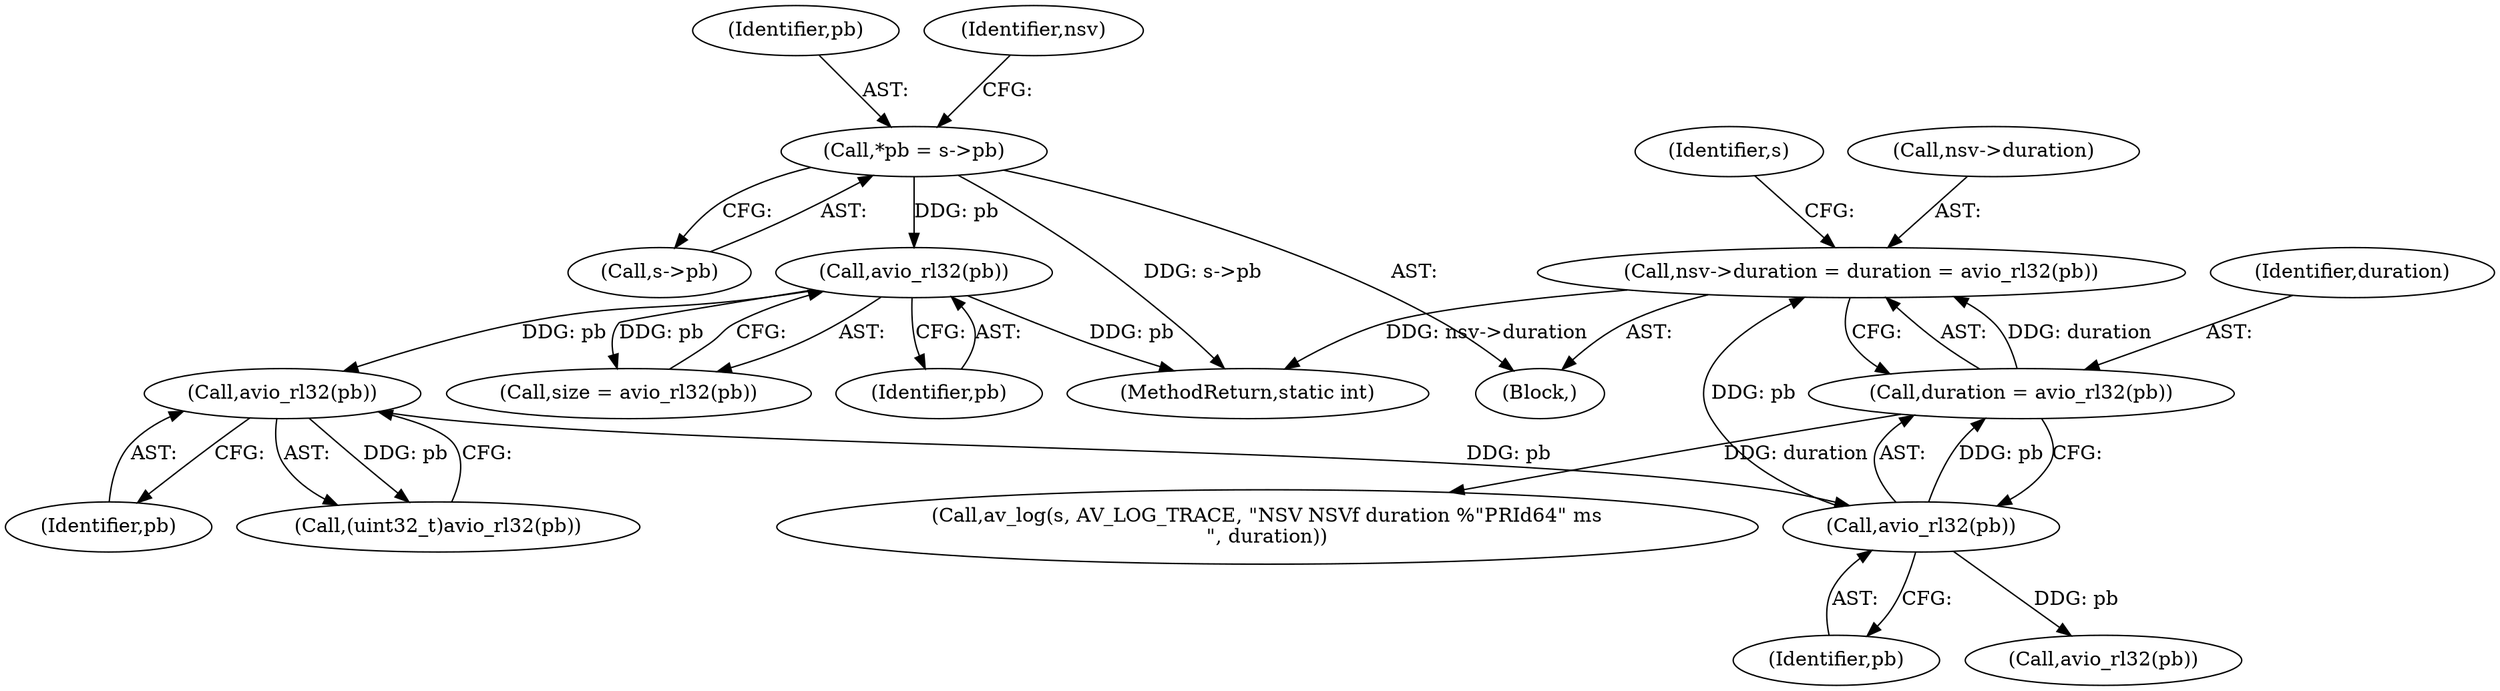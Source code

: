 digraph "0_FFmpeg_c24bcb553650b91e9eff15ef6e54ca73de2453b7@pointer" {
"1000163" [label="(Call,nsv->duration = duration = avio_rl32(pb))"];
"1000167" [label="(Call,duration = avio_rl32(pb))"];
"1000169" [label="(Call,avio_rl32(pb))"];
"1000151" [label="(Call,avio_rl32(pb))"];
"1000133" [label="(Call,avio_rl32(pb))"];
"1000115" [label="(Call,*pb = s->pb)"];
"1000164" [label="(Call,nsv->duration)"];
"1000169" [label="(Call,avio_rl32(pb))"];
"1000116" [label="(Identifier,pb)"];
"1000170" [label="(Identifier,pb)"];
"1000152" [label="(Identifier,pb)"];
"1000128" [label="(Identifier,nsv)"];
"1000107" [label="(Block,)"];
"1000133" [label="(Call,avio_rl32(pb))"];
"1000151" [label="(Call,avio_rl32(pb))"];
"1000171" [label="(Call,av_log(s, AV_LOG_TRACE, \"NSV NSVf duration %\"PRId64\" ms\n\", duration))"];
"1000476" [label="(MethodReturn,static int)"];
"1000131" [label="(Call,size = avio_rl32(pb))"];
"1000178" [label="(Call,avio_rl32(pb))"];
"1000115" [label="(Call,*pb = s->pb)"];
"1000167" [label="(Call,duration = avio_rl32(pb))"];
"1000149" [label="(Call,(uint32_t)avio_rl32(pb))"];
"1000134" [label="(Identifier,pb)"];
"1000168" [label="(Identifier,duration)"];
"1000117" [label="(Call,s->pb)"];
"1000172" [label="(Identifier,s)"];
"1000163" [label="(Call,nsv->duration = duration = avio_rl32(pb))"];
"1000163" -> "1000107"  [label="AST: "];
"1000163" -> "1000167"  [label="CFG: "];
"1000164" -> "1000163"  [label="AST: "];
"1000167" -> "1000163"  [label="AST: "];
"1000172" -> "1000163"  [label="CFG: "];
"1000163" -> "1000476"  [label="DDG: nsv->duration"];
"1000167" -> "1000163"  [label="DDG: duration"];
"1000169" -> "1000163"  [label="DDG: pb"];
"1000167" -> "1000169"  [label="CFG: "];
"1000168" -> "1000167"  [label="AST: "];
"1000169" -> "1000167"  [label="AST: "];
"1000169" -> "1000167"  [label="DDG: pb"];
"1000167" -> "1000171"  [label="DDG: duration"];
"1000169" -> "1000170"  [label="CFG: "];
"1000170" -> "1000169"  [label="AST: "];
"1000151" -> "1000169"  [label="DDG: pb"];
"1000169" -> "1000178"  [label="DDG: pb"];
"1000151" -> "1000149"  [label="AST: "];
"1000151" -> "1000152"  [label="CFG: "];
"1000152" -> "1000151"  [label="AST: "];
"1000149" -> "1000151"  [label="CFG: "];
"1000151" -> "1000149"  [label="DDG: pb"];
"1000133" -> "1000151"  [label="DDG: pb"];
"1000133" -> "1000131"  [label="AST: "];
"1000133" -> "1000134"  [label="CFG: "];
"1000134" -> "1000133"  [label="AST: "];
"1000131" -> "1000133"  [label="CFG: "];
"1000133" -> "1000476"  [label="DDG: pb"];
"1000133" -> "1000131"  [label="DDG: pb"];
"1000115" -> "1000133"  [label="DDG: pb"];
"1000115" -> "1000107"  [label="AST: "];
"1000115" -> "1000117"  [label="CFG: "];
"1000116" -> "1000115"  [label="AST: "];
"1000117" -> "1000115"  [label="AST: "];
"1000128" -> "1000115"  [label="CFG: "];
"1000115" -> "1000476"  [label="DDG: s->pb"];
}
